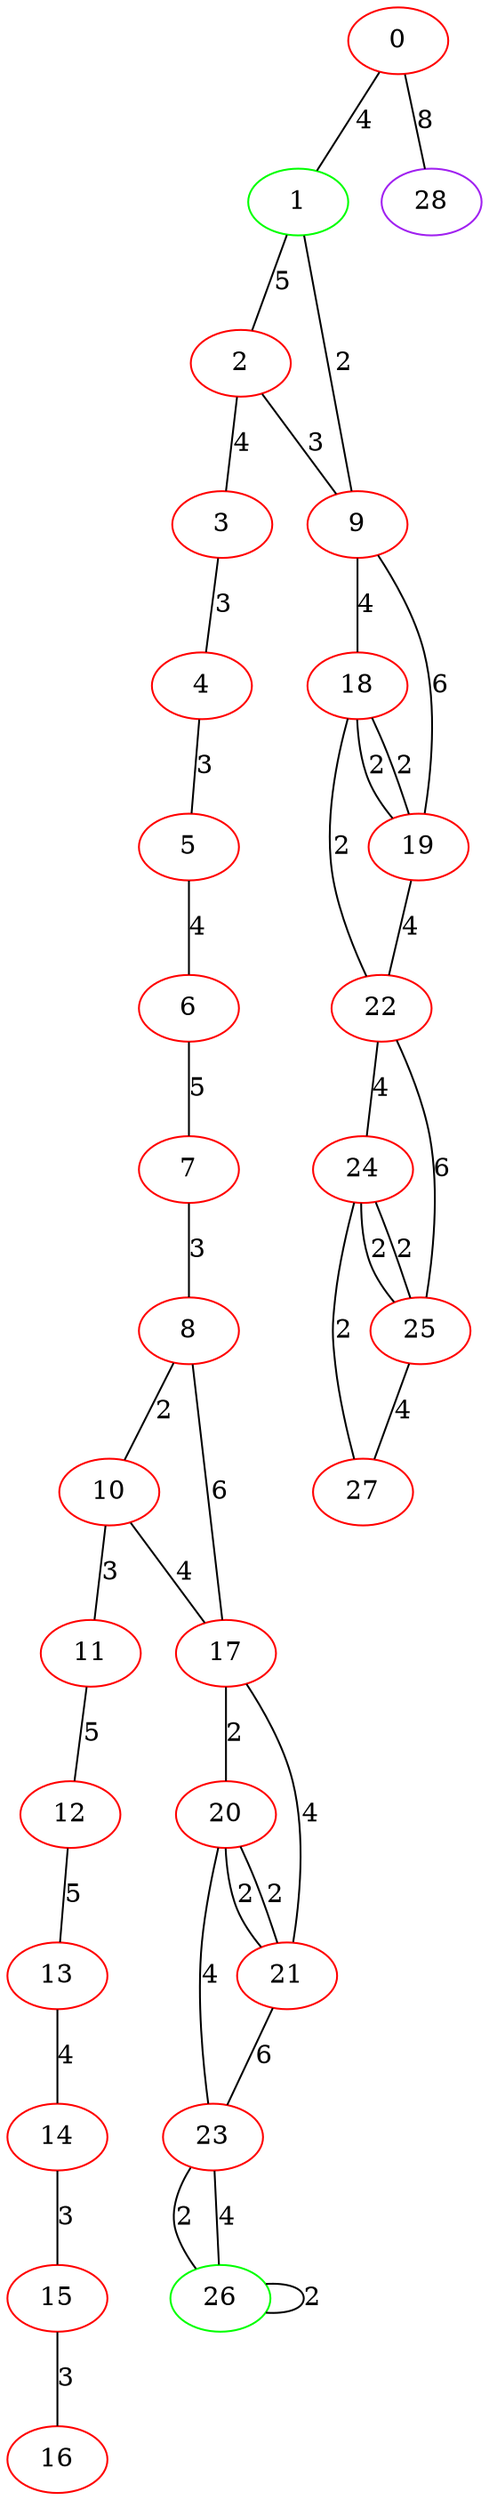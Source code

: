 graph "" {
0 [color=red, weight=1];
1 [color=green, weight=2];
2 [color=red, weight=1];
3 [color=red, weight=1];
4 [color=red, weight=1];
5 [color=red, weight=1];
6 [color=red, weight=1];
7 [color=red, weight=1];
8 [color=red, weight=1];
9 [color=red, weight=1];
10 [color=red, weight=1];
11 [color=red, weight=1];
12 [color=red, weight=1];
13 [color=red, weight=1];
14 [color=red, weight=1];
15 [color=red, weight=1];
16 [color=red, weight=1];
17 [color=red, weight=1];
18 [color=red, weight=1];
19 [color=red, weight=1];
20 [color=red, weight=1];
21 [color=red, weight=1];
22 [color=red, weight=1];
23 [color=red, weight=1];
24 [color=red, weight=1];
25 [color=red, weight=1];
26 [color=green, weight=2];
27 [color=red, weight=1];
28 [color=purple, weight=4];
0 -- 1  [key=0, label=4];
0 -- 28  [key=0, label=8];
1 -- 9  [key=0, label=2];
1 -- 2  [key=0, label=5];
2 -- 3  [key=0, label=4];
2 -- 9  [key=0, label=3];
3 -- 4  [key=0, label=3];
4 -- 5  [key=0, label=3];
5 -- 6  [key=0, label=4];
6 -- 7  [key=0, label=5];
7 -- 8  [key=0, label=3];
8 -- 17  [key=0, label=6];
8 -- 10  [key=0, label=2];
9 -- 19  [key=0, label=6];
9 -- 18  [key=0, label=4];
10 -- 17  [key=0, label=4];
10 -- 11  [key=0, label=3];
11 -- 12  [key=0, label=5];
12 -- 13  [key=0, label=5];
13 -- 14  [key=0, label=4];
14 -- 15  [key=0, label=3];
15 -- 16  [key=0, label=3];
17 -- 20  [key=0, label=2];
17 -- 21  [key=0, label=4];
18 -- 19  [key=0, label=2];
18 -- 19  [key=1, label=2];
18 -- 22  [key=0, label=2];
19 -- 22  [key=0, label=4];
20 -- 21  [key=0, label=2];
20 -- 21  [key=1, label=2];
20 -- 23  [key=0, label=4];
21 -- 23  [key=0, label=6];
22 -- 24  [key=0, label=4];
22 -- 25  [key=0, label=6];
23 -- 26  [key=0, label=2];
23 -- 26  [key=1, label=4];
24 -- 25  [key=0, label=2];
24 -- 25  [key=1, label=2];
24 -- 27  [key=0, label=2];
25 -- 27  [key=0, label=4];
26 -- 26  [key=0, label=2];
}

